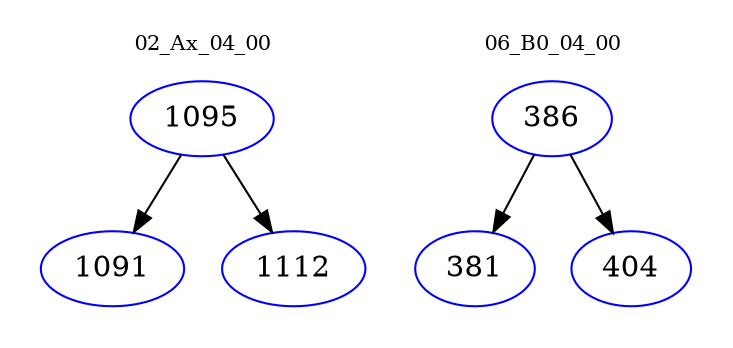 digraph{
subgraph cluster_0 {
color = white
label = "02_Ax_04_00";
fontsize=10;
T0_1095 [label="1095", color="blue"]
T0_1095 -> T0_1091 [color="black"]
T0_1091 [label="1091", color="blue"]
T0_1095 -> T0_1112 [color="black"]
T0_1112 [label="1112", color="blue"]
}
subgraph cluster_1 {
color = white
label = "06_B0_04_00";
fontsize=10;
T1_386 [label="386", color="blue"]
T1_386 -> T1_381 [color="black"]
T1_381 [label="381", color="blue"]
T1_386 -> T1_404 [color="black"]
T1_404 [label="404", color="blue"]
}
}
